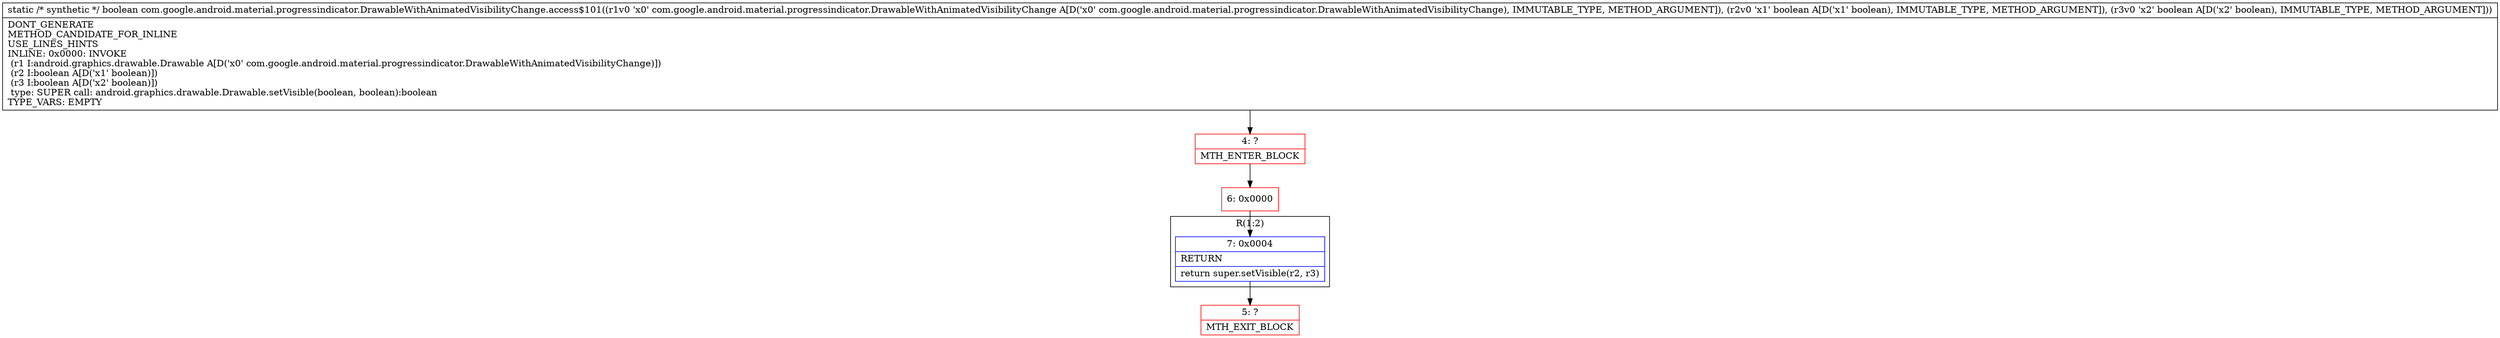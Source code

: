 digraph "CFG forcom.google.android.material.progressindicator.DrawableWithAnimatedVisibilityChange.access$101(Lcom\/google\/android\/material\/progressindicator\/DrawableWithAnimatedVisibilityChange;ZZ)Z" {
subgraph cluster_Region_2041260960 {
label = "R(1:2)";
node [shape=record,color=blue];
Node_7 [shape=record,label="{7\:\ 0x0004|RETURN\l|return super.setVisible(r2, r3)\l}"];
}
Node_4 [shape=record,color=red,label="{4\:\ ?|MTH_ENTER_BLOCK\l}"];
Node_6 [shape=record,color=red,label="{6\:\ 0x0000}"];
Node_5 [shape=record,color=red,label="{5\:\ ?|MTH_EXIT_BLOCK\l}"];
MethodNode[shape=record,label="{static \/* synthetic *\/ boolean com.google.android.material.progressindicator.DrawableWithAnimatedVisibilityChange.access$101((r1v0 'x0' com.google.android.material.progressindicator.DrawableWithAnimatedVisibilityChange A[D('x0' com.google.android.material.progressindicator.DrawableWithAnimatedVisibilityChange), IMMUTABLE_TYPE, METHOD_ARGUMENT]), (r2v0 'x1' boolean A[D('x1' boolean), IMMUTABLE_TYPE, METHOD_ARGUMENT]), (r3v0 'x2' boolean A[D('x2' boolean), IMMUTABLE_TYPE, METHOD_ARGUMENT]))  | DONT_GENERATE\lMETHOD_CANDIDATE_FOR_INLINE\lUSE_LINES_HINTS\lINLINE: 0x0000: INVOKE  \l  (r1 I:android.graphics.drawable.Drawable A[D('x0' com.google.android.material.progressindicator.DrawableWithAnimatedVisibilityChange)])\l  (r2 I:boolean A[D('x1' boolean)])\l  (r3 I:boolean A[D('x2' boolean)])\l type: SUPER call: android.graphics.drawable.Drawable.setVisible(boolean, boolean):boolean\lTYPE_VARS: EMPTY\l}"];
MethodNode -> Node_4;Node_7 -> Node_5;
Node_4 -> Node_6;
Node_6 -> Node_7;
}

